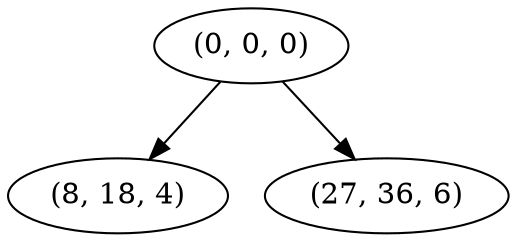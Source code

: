 digraph tree {
    "(0, 0, 0)";
    "(8, 18, 4)";
    "(27, 36, 6)";
    "(0, 0, 0)" -> "(8, 18, 4)";
    "(0, 0, 0)" -> "(27, 36, 6)";
}
